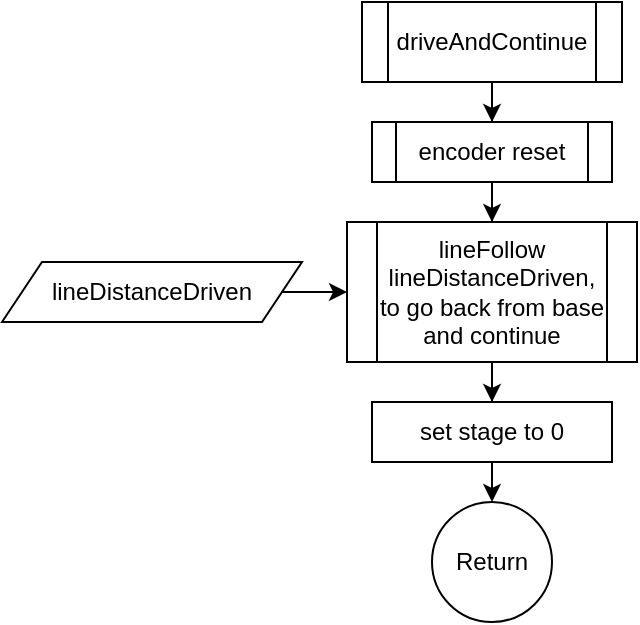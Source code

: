 <mxfile version="22.1.8" type="device">
  <diagram name="Page-1" id="PedLr76Pkh6shtD3cPJk">
    <mxGraphModel dx="564" dy="1338" grid="1" gridSize="10" guides="1" tooltips="1" connect="1" arrows="1" fold="1" page="1" pageScale="1" pageWidth="850" pageHeight="1100" math="0" shadow="0">
      <root>
        <mxCell id="0" />
        <mxCell id="1" parent="0" />
        <mxCell id="XMUdxB1sPqNKczfdFU5b-5" value="" style="edgeStyle=orthogonalEdgeStyle;rounded=0;orthogonalLoop=1;jettySize=auto;html=1;entryX=0.5;entryY=0;entryDx=0;entryDy=0;" edge="1" parent="1" source="GjUBMRyRzq4BkJ_Ot-LR-1" target="XMUdxB1sPqNKczfdFU5b-6">
          <mxGeometry relative="1" as="geometry">
            <mxPoint x="265" y="200" as="targetPoint" />
          </mxGeometry>
        </mxCell>
        <mxCell id="GjUBMRyRzq4BkJ_Ot-LR-1" value="driveAndContinue" style="shape=process;whiteSpace=wrap;html=1;backgroundOutline=1;" parent="1" vertex="1">
          <mxGeometry x="200" y="90" width="130" height="40" as="geometry" />
        </mxCell>
        <mxCell id="XMUdxB1sPqNKczfdFU5b-8" value="" style="edgeStyle=orthogonalEdgeStyle;rounded=0;orthogonalLoop=1;jettySize=auto;html=1;" edge="1" parent="1" source="XMUdxB1sPqNKczfdFU5b-6" target="XMUdxB1sPqNKczfdFU5b-7">
          <mxGeometry relative="1" as="geometry" />
        </mxCell>
        <mxCell id="XMUdxB1sPqNKczfdFU5b-6" value="encoder reset" style="shape=process;whiteSpace=wrap;html=1;backgroundOutline=1;" vertex="1" parent="1">
          <mxGeometry x="205" y="150" width="120" height="30" as="geometry" />
        </mxCell>
        <mxCell id="XMUdxB1sPqNKczfdFU5b-12" value="" style="edgeStyle=orthogonalEdgeStyle;rounded=0;orthogonalLoop=1;jettySize=auto;html=1;" edge="1" parent="1" source="XMUdxB1sPqNKczfdFU5b-7" target="XMUdxB1sPqNKczfdFU5b-11">
          <mxGeometry relative="1" as="geometry" />
        </mxCell>
        <mxCell id="XMUdxB1sPqNKczfdFU5b-7" value="lineFollow lineDistanceDriven, to go back from base and continue" style="shape=process;whiteSpace=wrap;html=1;backgroundOutline=1;" vertex="1" parent="1">
          <mxGeometry x="192.5" y="200" width="145" height="70" as="geometry" />
        </mxCell>
        <mxCell id="XMUdxB1sPqNKczfdFU5b-10" style="edgeStyle=orthogonalEdgeStyle;rounded=0;orthogonalLoop=1;jettySize=auto;html=1;exitX=1;exitY=0.5;exitDx=0;exitDy=0;entryX=0;entryY=0.5;entryDx=0;entryDy=0;" edge="1" parent="1" source="XMUdxB1sPqNKczfdFU5b-9" target="XMUdxB1sPqNKczfdFU5b-7">
          <mxGeometry relative="1" as="geometry" />
        </mxCell>
        <mxCell id="XMUdxB1sPqNKczfdFU5b-9" value="lineDistanceDriven" style="shape=parallelogram;perimeter=parallelogramPerimeter;whiteSpace=wrap;html=1;fixedSize=1;" vertex="1" parent="1">
          <mxGeometry x="20" y="220" width="150" height="30" as="geometry" />
        </mxCell>
        <mxCell id="XMUdxB1sPqNKczfdFU5b-14" style="edgeStyle=orthogonalEdgeStyle;rounded=0;orthogonalLoop=1;jettySize=auto;html=1;exitX=0.5;exitY=1;exitDx=0;exitDy=0;entryX=0.5;entryY=0;entryDx=0;entryDy=0;" edge="1" parent="1" source="XMUdxB1sPqNKczfdFU5b-11" target="XMUdxB1sPqNKczfdFU5b-13">
          <mxGeometry relative="1" as="geometry" />
        </mxCell>
        <mxCell id="XMUdxB1sPqNKczfdFU5b-11" value="set stage to 0" style="whiteSpace=wrap;html=1;" vertex="1" parent="1">
          <mxGeometry x="205" y="290" width="120" height="30" as="geometry" />
        </mxCell>
        <mxCell id="XMUdxB1sPqNKczfdFU5b-13" value="Return" style="ellipse;whiteSpace=wrap;html=1;aspect=fixed;" vertex="1" parent="1">
          <mxGeometry x="235" y="340" width="60" height="60" as="geometry" />
        </mxCell>
      </root>
    </mxGraphModel>
  </diagram>
</mxfile>
